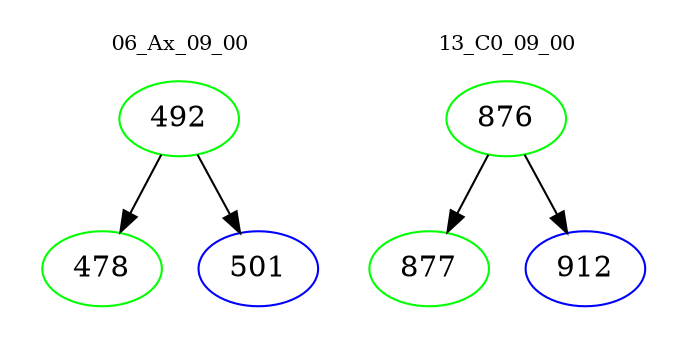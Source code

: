 digraph{
subgraph cluster_0 {
color = white
label = "06_Ax_09_00";
fontsize=10;
T0_492 [label="492", color="green"]
T0_492 -> T0_478 [color="black"]
T0_478 [label="478", color="green"]
T0_492 -> T0_501 [color="black"]
T0_501 [label="501", color="blue"]
}
subgraph cluster_1 {
color = white
label = "13_C0_09_00";
fontsize=10;
T1_876 [label="876", color="green"]
T1_876 -> T1_877 [color="black"]
T1_877 [label="877", color="green"]
T1_876 -> T1_912 [color="black"]
T1_912 [label="912", color="blue"]
}
}
